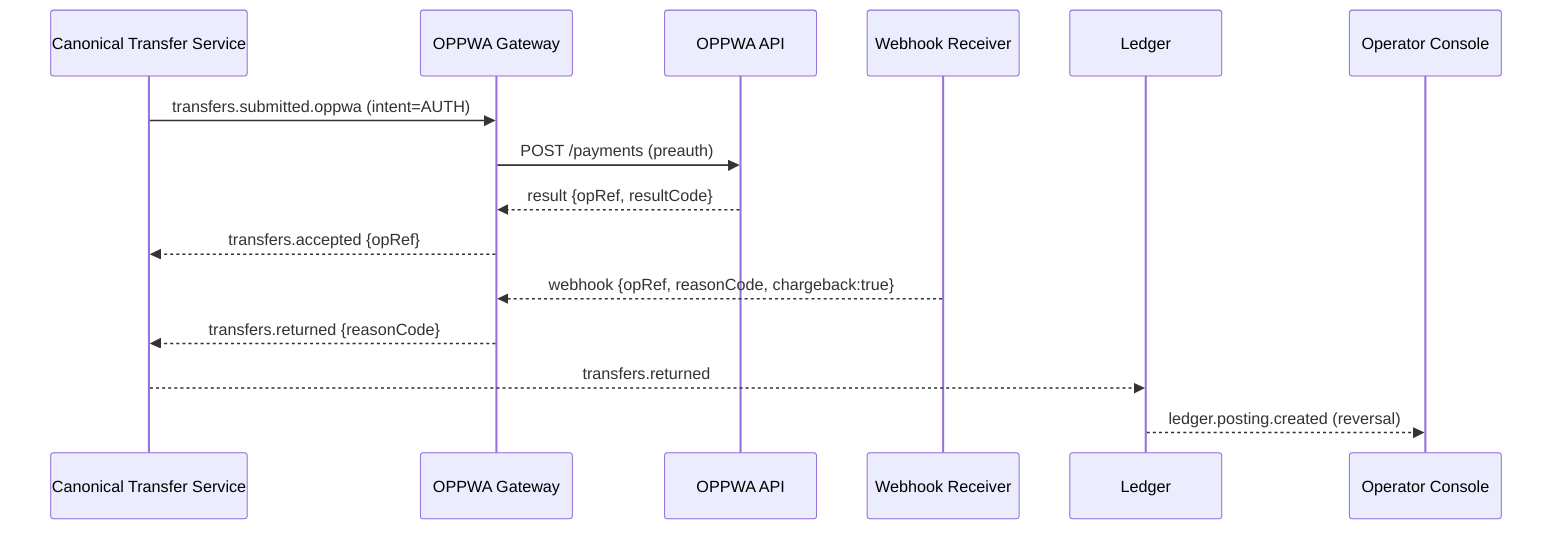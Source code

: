sequenceDiagram
  participant CTS as Canonical Transfer Service
  participant GW as OPPWA Gateway
  participant OPP as OPPWA API
  participant WH as Webhook Receiver
  participant L as Ledger
  participant OC as Operator Console

  CTS->>GW: transfers.submitted.oppwa (intent=AUTH)
  GW->>OPP: POST /payments (preauth)
  OPP-->>GW: result {opRef, resultCode}
  GW-->>CTS: transfers.accepted {opRef}

  %% Later, dispute/return arrives
  WH-->>GW: webhook {opRef, reasonCode, chargeback:true}
  GW-->>CTS: transfers.returned {reasonCode}
  CTS-->>L: transfers.returned
  L-->>OC: ledger.posting.created (reversal)